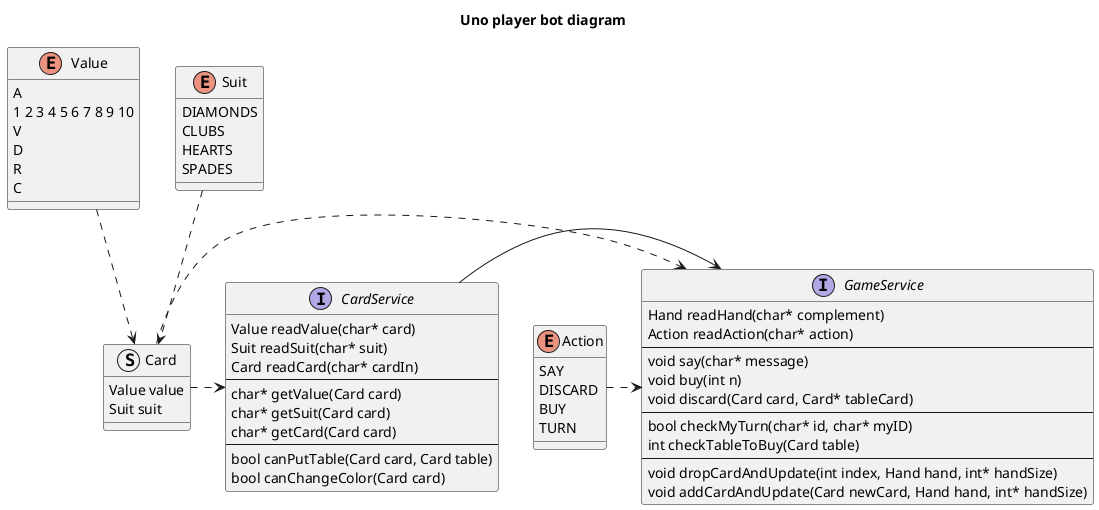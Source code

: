 @startuml structure
title Uno player bot diagram

enum Value {
    A
    1 2 3 4 5 6 7 8 9 10
    V
    D
    R
    C
}

enum Suit {
    DIAMONDS
    CLUBS
    HEARTS
    SPADES
}

struct Card {
    Value value
    Suit suit
}

enum Action {
    SAY
    DISCARD
    BUY
    TURN
}

interface CardService {
    Value readValue(char* card)
    Suit readSuit(char* suit)
    Card readCard(char* cardIn)
    --
    char* getValue(Card card)
    char* getSuit(Card card)
    char* getCard(Card card)
    --
    bool canPutTable(Card card, Card table)
    bool canChangeColor(Card card)
}

interface GameService {
    Hand readHand(char* complement)
    Action readAction(char* action)
    --
    void say(char* message)
    void buy(int n)
    void discard(Card card, Card* tableCard)
    --
    bool checkMyTurn(char* id, char* myID)
    int checkTableToBuy(Card table)
    --
    void dropCardAndUpdate(int index, Hand hand, int* handSize)
    void addCardAndUpdate(Card newCard, Hand hand, int* handSize)
}

Value ..> Card
Suit ..> Card

Card .> CardService

Card .> GameService
CardService -> GameService
Action .> GameService

@enduml